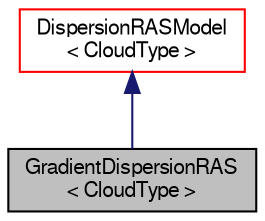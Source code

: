 digraph "GradientDispersionRAS&lt; CloudType &gt;"
{
  bgcolor="transparent";
  edge [fontname="FreeSans",fontsize="10",labelfontname="FreeSans",labelfontsize="10"];
  node [fontname="FreeSans",fontsize="10",shape=record];
  Node1 [label="GradientDispersionRAS\l\< CloudType \>",height=0.2,width=0.4,color="black", fillcolor="grey75", style="filled" fontcolor="black"];
  Node2 -> Node1 [dir="back",color="midnightblue",fontsize="10",style="solid",fontname="FreeSans"];
  Node2 [label="DispersionRASModel\l\< CloudType \>",height=0.2,width=0.4,color="red",URL="$a00526.html",tooltip="Base class for particle dispersion models based on RAS turbulence. "];
}
